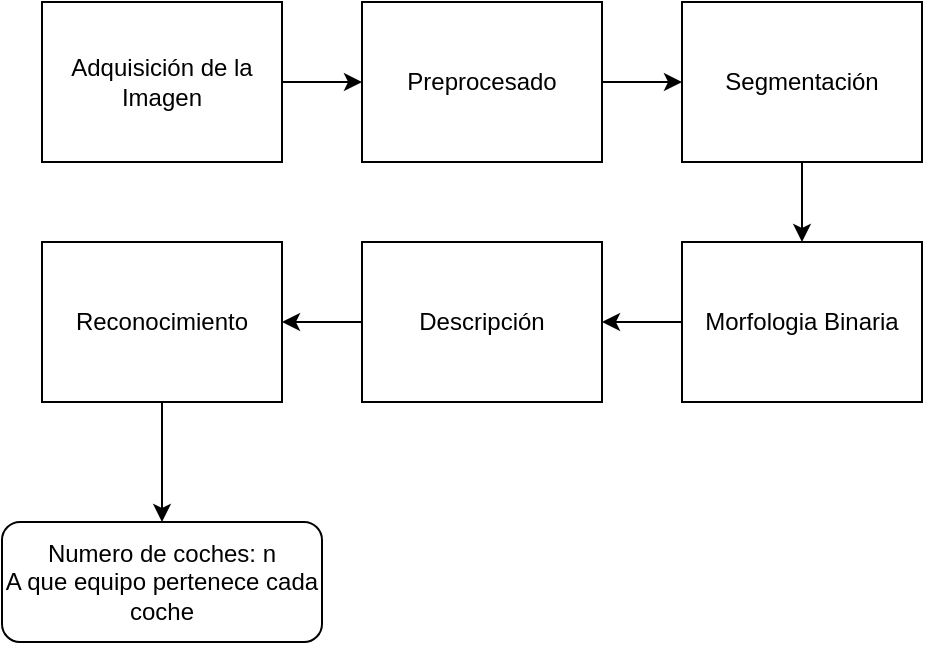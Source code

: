 <mxfile version="15.4.0" type="device"><diagram id="6ABKOf529zx6noWV7FVF" name="Página-1"><mxGraphModel dx="1024" dy="592" grid="1" gridSize="10" guides="1" tooltips="1" connect="1" arrows="1" fold="1" page="1" pageScale="1" pageWidth="827" pageHeight="1169" math="0" shadow="0"><root><mxCell id="0"/><mxCell id="1" parent="0"/><mxCell id="iYLgIIO_6okJXKW6C61P-7" style="edgeStyle=orthogonalEdgeStyle;rounded=0;orthogonalLoop=1;jettySize=auto;html=1;entryX=0;entryY=0.5;entryDx=0;entryDy=0;" edge="1" parent="1" source="iYLgIIO_6okJXKW6C61P-1" target="iYLgIIO_6okJXKW6C61P-2"><mxGeometry relative="1" as="geometry"/></mxCell><mxCell id="iYLgIIO_6okJXKW6C61P-1" value="Adquisición de la&lt;br&gt;Imagen" style="rounded=0;whiteSpace=wrap;html=1;" vertex="1" parent="1"><mxGeometry x="40" y="40" width="120" height="80" as="geometry"/></mxCell><mxCell id="iYLgIIO_6okJXKW6C61P-8" style="edgeStyle=orthogonalEdgeStyle;rounded=0;orthogonalLoop=1;jettySize=auto;html=1;entryX=0;entryY=0.5;entryDx=0;entryDy=0;" edge="1" parent="1" source="iYLgIIO_6okJXKW6C61P-2" target="iYLgIIO_6okJXKW6C61P-3"><mxGeometry relative="1" as="geometry"/></mxCell><mxCell id="iYLgIIO_6okJXKW6C61P-2" value="Preprocesado" style="rounded=0;whiteSpace=wrap;html=1;" vertex="1" parent="1"><mxGeometry x="200" y="40" width="120" height="80" as="geometry"/></mxCell><mxCell id="iYLgIIO_6okJXKW6C61P-9" style="edgeStyle=orthogonalEdgeStyle;rounded=0;orthogonalLoop=1;jettySize=auto;html=1;entryX=0.5;entryY=0;entryDx=0;entryDy=0;" edge="1" parent="1" source="iYLgIIO_6okJXKW6C61P-3" target="iYLgIIO_6okJXKW6C61P-4"><mxGeometry relative="1" as="geometry"/></mxCell><mxCell id="iYLgIIO_6okJXKW6C61P-3" value="Segmentación" style="rounded=0;whiteSpace=wrap;html=1;" vertex="1" parent="1"><mxGeometry x="360" y="40" width="120" height="80" as="geometry"/></mxCell><mxCell id="iYLgIIO_6okJXKW6C61P-10" style="edgeStyle=orthogonalEdgeStyle;rounded=0;orthogonalLoop=1;jettySize=auto;html=1;entryX=1;entryY=0.5;entryDx=0;entryDy=0;" edge="1" parent="1" source="iYLgIIO_6okJXKW6C61P-4" target="iYLgIIO_6okJXKW6C61P-5"><mxGeometry relative="1" as="geometry"/></mxCell><mxCell id="iYLgIIO_6okJXKW6C61P-4" value="Morfologia Binaria" style="rounded=0;whiteSpace=wrap;html=1;" vertex="1" parent="1"><mxGeometry x="360" y="160" width="120" height="80" as="geometry"/></mxCell><mxCell id="iYLgIIO_6okJXKW6C61P-11" style="edgeStyle=orthogonalEdgeStyle;rounded=0;orthogonalLoop=1;jettySize=auto;html=1;entryX=1;entryY=0.5;entryDx=0;entryDy=0;" edge="1" parent="1" source="iYLgIIO_6okJXKW6C61P-5" target="iYLgIIO_6okJXKW6C61P-6"><mxGeometry relative="1" as="geometry"/></mxCell><mxCell id="iYLgIIO_6okJXKW6C61P-5" value="Descripción" style="rounded=0;whiteSpace=wrap;html=1;" vertex="1" parent="1"><mxGeometry x="200" y="160" width="120" height="80" as="geometry"/></mxCell><mxCell id="iYLgIIO_6okJXKW6C61P-13" style="edgeStyle=orthogonalEdgeStyle;rounded=0;orthogonalLoop=1;jettySize=auto;html=1;entryX=0.5;entryY=0;entryDx=0;entryDy=0;" edge="1" parent="1" source="iYLgIIO_6okJXKW6C61P-6" target="iYLgIIO_6okJXKW6C61P-12"><mxGeometry relative="1" as="geometry"/></mxCell><mxCell id="iYLgIIO_6okJXKW6C61P-6" value="Reconocimiento" style="rounded=0;whiteSpace=wrap;html=1;" vertex="1" parent="1"><mxGeometry x="40" y="160" width="120" height="80" as="geometry"/></mxCell><mxCell id="iYLgIIO_6okJXKW6C61P-12" value="Numero de coches: n&lt;br&gt;A que equipo pertenece cada coche" style="rounded=1;whiteSpace=wrap;html=1;" vertex="1" parent="1"><mxGeometry x="20" y="300" width="160" height="60" as="geometry"/></mxCell></root></mxGraphModel></diagram></mxfile>